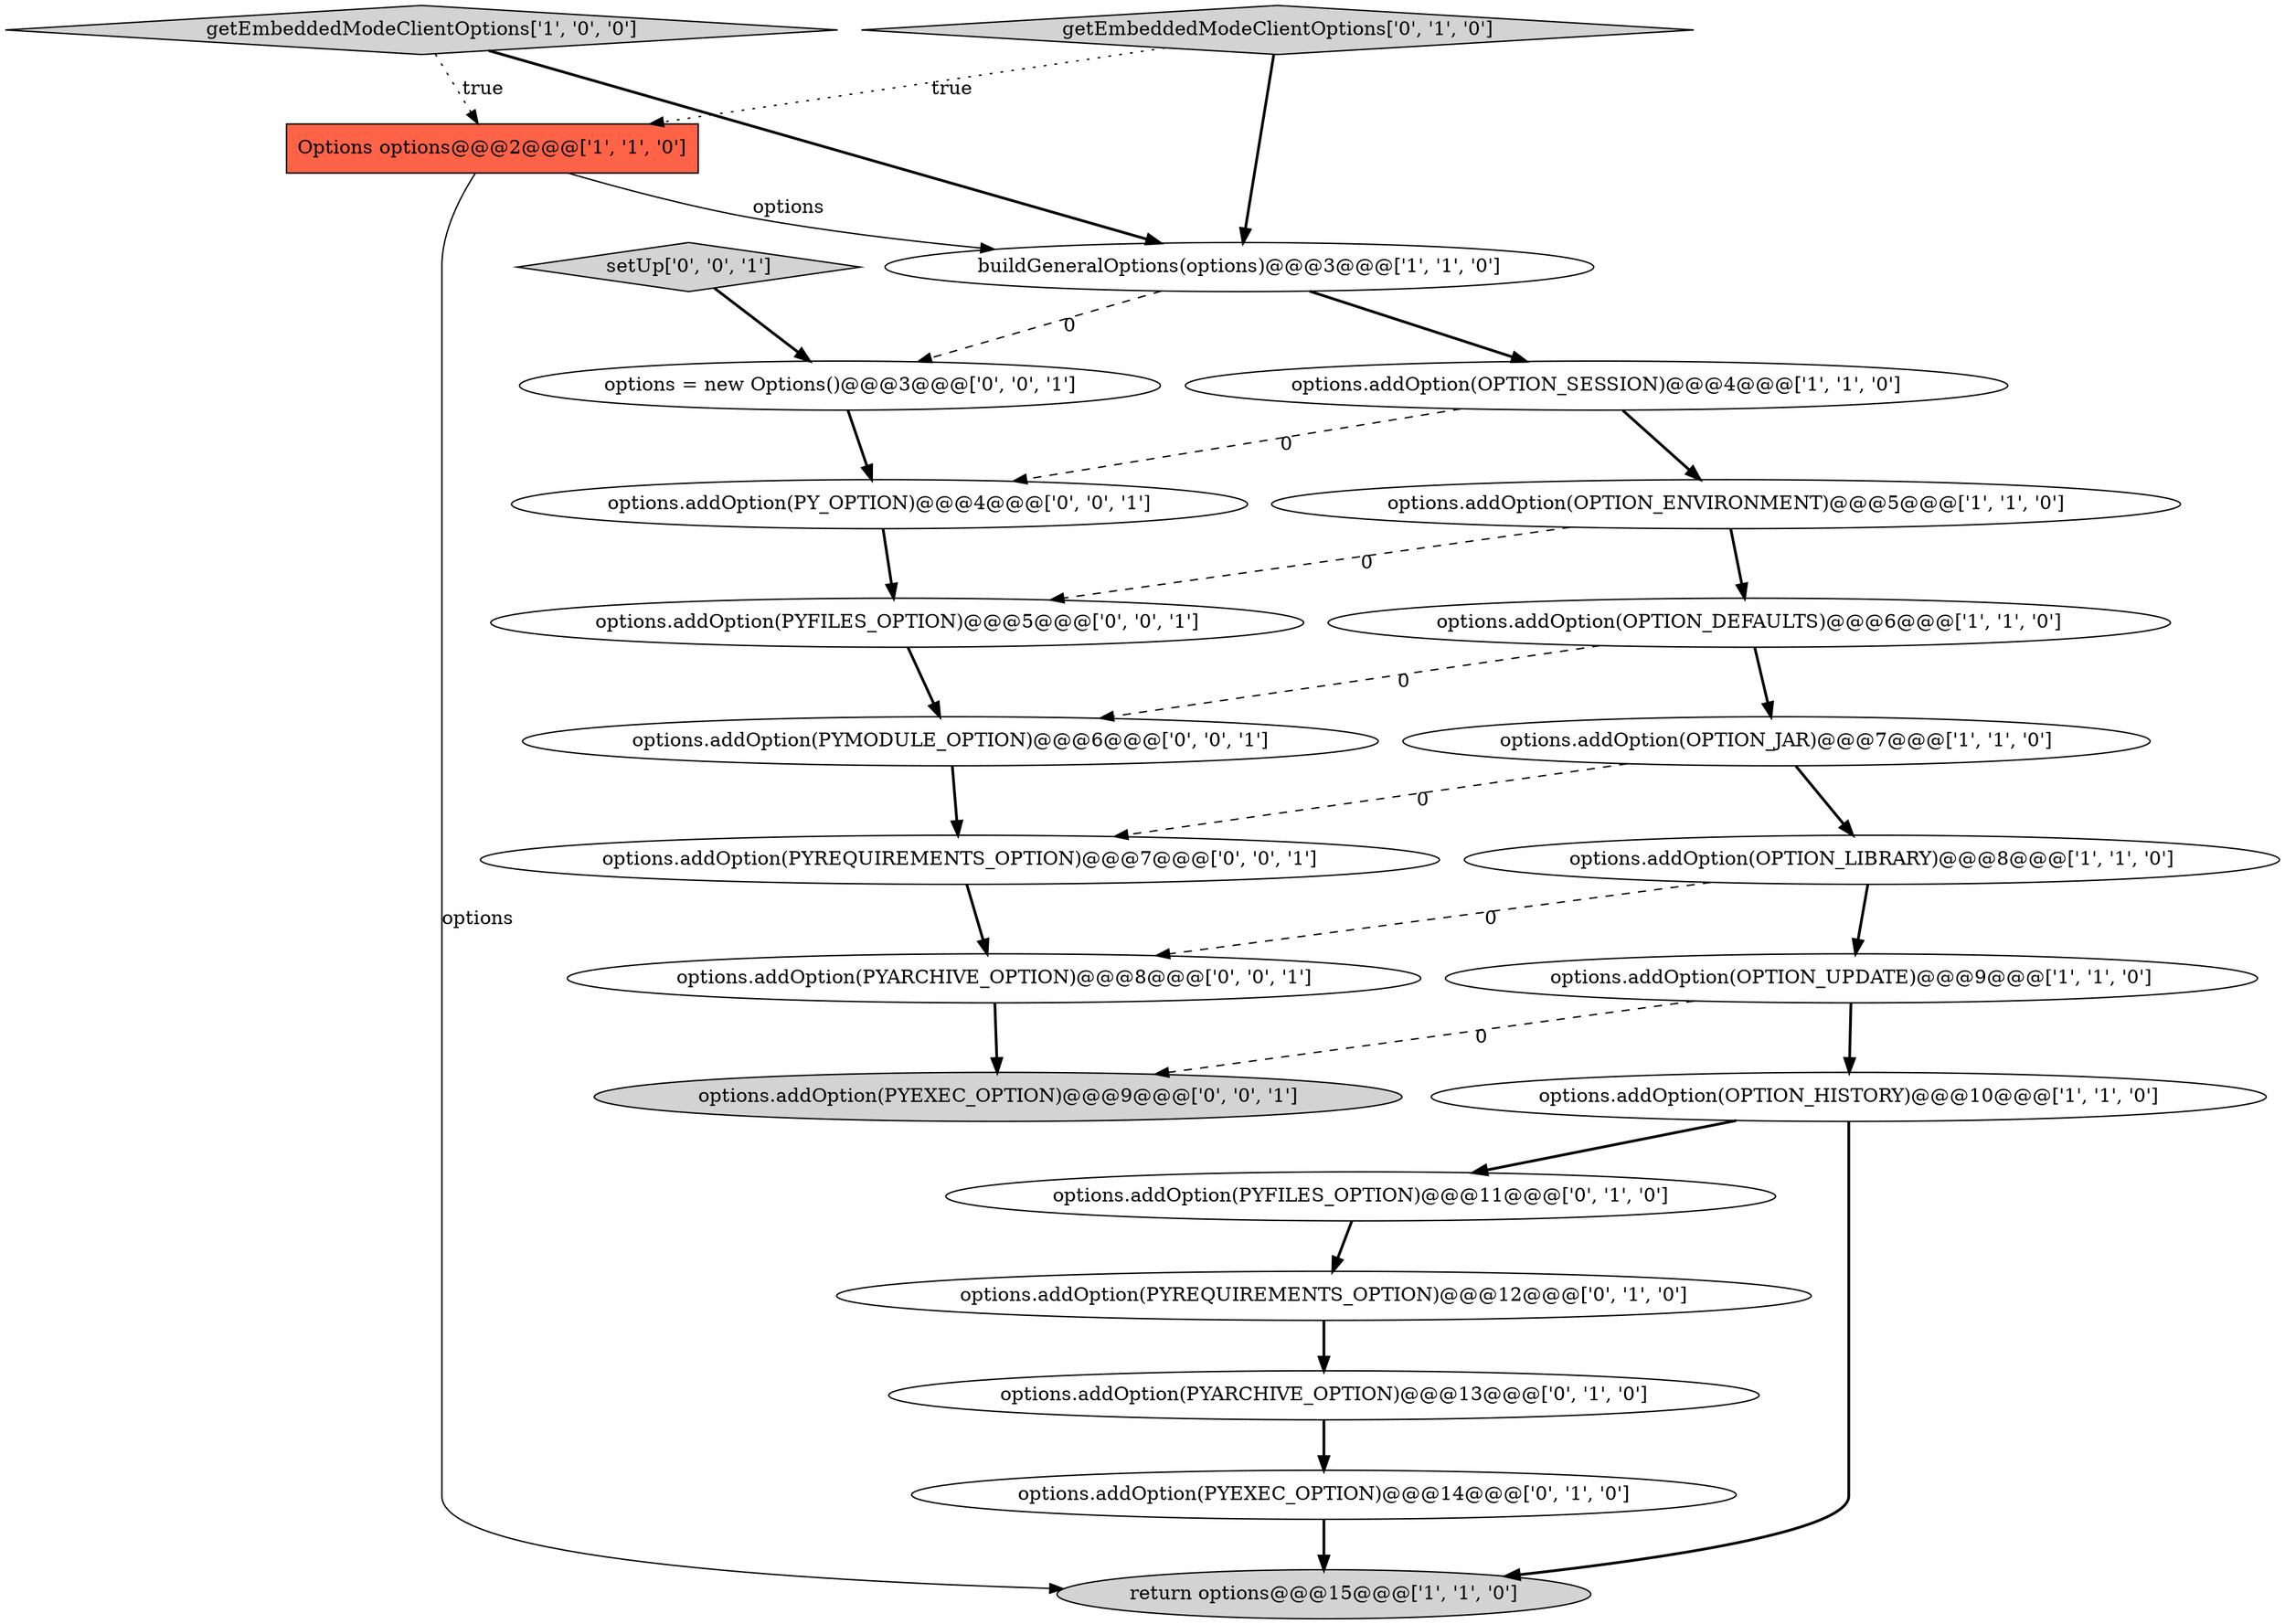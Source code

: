 digraph {
21 [style = filled, label = "setUp['0', '0', '1']", fillcolor = lightgray, shape = diamond image = "AAA0AAABBB3BBB"];
8 [style = filled, label = "options.addOption(OPTION_SESSION)@@@4@@@['1', '1', '0']", fillcolor = white, shape = ellipse image = "AAA0AAABBB1BBB"];
20 [style = filled, label = "options = new Options()@@@3@@@['0', '0', '1']", fillcolor = white, shape = ellipse image = "AAA0AAABBB3BBB"];
19 [style = filled, label = "options.addOption(PYFILES_OPTION)@@@5@@@['0', '0', '1']", fillcolor = white, shape = ellipse image = "AAA0AAABBB3BBB"];
17 [style = filled, label = "options.addOption(PYMODULE_OPTION)@@@6@@@['0', '0', '1']", fillcolor = white, shape = ellipse image = "AAA0AAABBB3BBB"];
7 [style = filled, label = "options.addOption(OPTION_ENVIRONMENT)@@@5@@@['1', '1', '0']", fillcolor = white, shape = ellipse image = "AAA0AAABBB1BBB"];
5 [style = filled, label = "options.addOption(OPTION_HISTORY)@@@10@@@['1', '1', '0']", fillcolor = white, shape = ellipse image = "AAA0AAABBB1BBB"];
13 [style = filled, label = "options.addOption(PYFILES_OPTION)@@@11@@@['0', '1', '0']", fillcolor = white, shape = ellipse image = "AAA1AAABBB2BBB"];
11 [style = filled, label = "getEmbeddedModeClientOptions['0', '1', '0']", fillcolor = lightgray, shape = diamond image = "AAA0AAABBB2BBB"];
6 [style = filled, label = "buildGeneralOptions(options)@@@3@@@['1', '1', '0']", fillcolor = white, shape = ellipse image = "AAA0AAABBB1BBB"];
18 [style = filled, label = "options.addOption(PYEXEC_OPTION)@@@9@@@['0', '0', '1']", fillcolor = lightgray, shape = ellipse image = "AAA0AAABBB3BBB"];
3 [style = filled, label = "options.addOption(OPTION_UPDATE)@@@9@@@['1', '1', '0']", fillcolor = white, shape = ellipse image = "AAA0AAABBB1BBB"];
1 [style = filled, label = "options.addOption(OPTION_DEFAULTS)@@@6@@@['1', '1', '0']", fillcolor = white, shape = ellipse image = "AAA0AAABBB1BBB"];
0 [style = filled, label = "return options@@@15@@@['1', '1', '0']", fillcolor = lightgray, shape = ellipse image = "AAA0AAABBB1BBB"];
22 [style = filled, label = "options.addOption(PYARCHIVE_OPTION)@@@8@@@['0', '0', '1']", fillcolor = white, shape = ellipse image = "AAA0AAABBB3BBB"];
23 [style = filled, label = "options.addOption(PYREQUIREMENTS_OPTION)@@@7@@@['0', '0', '1']", fillcolor = white, shape = ellipse image = "AAA0AAABBB3BBB"];
9 [style = filled, label = "options.addOption(OPTION_LIBRARY)@@@8@@@['1', '1', '0']", fillcolor = white, shape = ellipse image = "AAA0AAABBB1BBB"];
12 [style = filled, label = "options.addOption(PYEXEC_OPTION)@@@14@@@['0', '1', '0']", fillcolor = white, shape = ellipse image = "AAA1AAABBB2BBB"];
16 [style = filled, label = "options.addOption(PY_OPTION)@@@4@@@['0', '0', '1']", fillcolor = white, shape = ellipse image = "AAA0AAABBB3BBB"];
4 [style = filled, label = "Options options@@@2@@@['1', '1', '0']", fillcolor = tomato, shape = box image = "AAA0AAABBB1BBB"];
14 [style = filled, label = "options.addOption(PYREQUIREMENTS_OPTION)@@@12@@@['0', '1', '0']", fillcolor = white, shape = ellipse image = "AAA1AAABBB2BBB"];
10 [style = filled, label = "getEmbeddedModeClientOptions['1', '0', '0']", fillcolor = lightgray, shape = diamond image = "AAA0AAABBB1BBB"];
2 [style = filled, label = "options.addOption(OPTION_JAR)@@@7@@@['1', '1', '0']", fillcolor = white, shape = ellipse image = "AAA0AAABBB1BBB"];
15 [style = filled, label = "options.addOption(PYARCHIVE_OPTION)@@@13@@@['0', '1', '0']", fillcolor = white, shape = ellipse image = "AAA1AAABBB2BBB"];
12->0 [style = bold, label=""];
23->22 [style = bold, label=""];
8->16 [style = dashed, label="0"];
4->0 [style = solid, label="options"];
10->6 [style = bold, label=""];
6->20 [style = dashed, label="0"];
20->16 [style = bold, label=""];
4->6 [style = solid, label="options"];
15->12 [style = bold, label=""];
16->19 [style = bold, label=""];
9->3 [style = bold, label=""];
7->19 [style = dashed, label="0"];
11->6 [style = bold, label=""];
6->8 [style = bold, label=""];
3->5 [style = bold, label=""];
5->13 [style = bold, label=""];
2->9 [style = bold, label=""];
5->0 [style = bold, label=""];
21->20 [style = bold, label=""];
10->4 [style = dotted, label="true"];
19->17 [style = bold, label=""];
22->18 [style = bold, label=""];
17->23 [style = bold, label=""];
2->23 [style = dashed, label="0"];
3->18 [style = dashed, label="0"];
11->4 [style = dotted, label="true"];
8->7 [style = bold, label=""];
7->1 [style = bold, label=""];
13->14 [style = bold, label=""];
1->17 [style = dashed, label="0"];
14->15 [style = bold, label=""];
1->2 [style = bold, label=""];
9->22 [style = dashed, label="0"];
}
